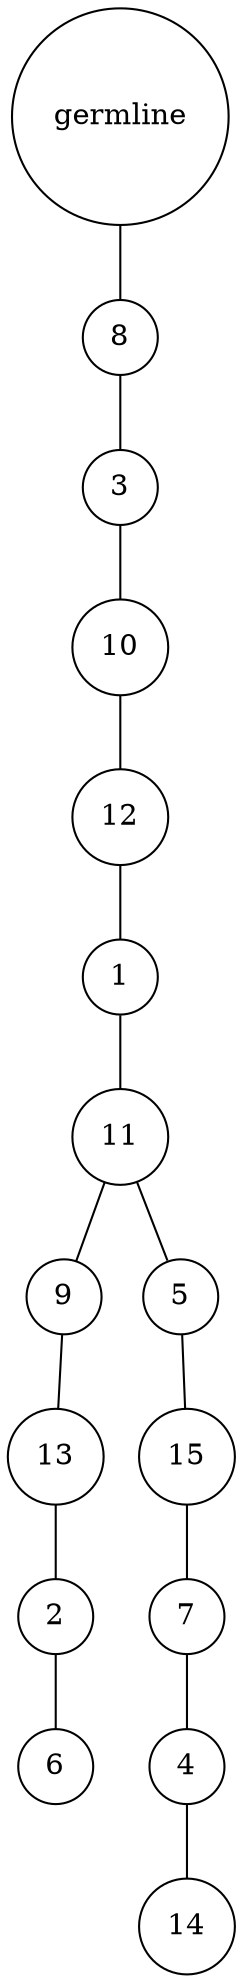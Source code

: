 graph {
	rankdir=UD;
	splines=line;
	node [shape=circle]
	"0x7f84148dbe20" [label="germline"];
	"0x7f84148dbe50" [label="8"];
	"0x7f84148dbe20" -- "0x7f84148dbe50" ;
	"0x7f84148dbe80" [label="3"];
	"0x7f84148dbe50" -- "0x7f84148dbe80" ;
	"0x7f84148dbeb0" [label="10"];
	"0x7f84148dbe80" -- "0x7f84148dbeb0" ;
	"0x7f84148dbee0" [label="12"];
	"0x7f84148dbeb0" -- "0x7f84148dbee0" ;
	"0x7f84148dbf10" [label="1"];
	"0x7f84148dbee0" -- "0x7f84148dbf10" ;
	"0x7f84148dbf40" [label="11"];
	"0x7f84148dbf10" -- "0x7f84148dbf40" ;
	"0x7f84148dbf70" [label="9"];
	"0x7f84148dbf40" -- "0x7f84148dbf70" ;
	"0x7f84148dbfa0" [label="13"];
	"0x7f84148dbf70" -- "0x7f84148dbfa0" ;
	"0x7f84148dbfd0" [label="2"];
	"0x7f84148dbfa0" -- "0x7f84148dbfd0" ;
	"0x7f843f4f0040" [label="6"];
	"0x7f84148dbfd0" -- "0x7f843f4f0040" ;
	"0x7f843f4f0070" [label="5"];
	"0x7f84148dbf40" -- "0x7f843f4f0070" ;
	"0x7f843f4f00a0" [label="15"];
	"0x7f843f4f0070" -- "0x7f843f4f00a0" ;
	"0x7f843f4f00d0" [label="7"];
	"0x7f843f4f00a0" -- "0x7f843f4f00d0" ;
	"0x7f843f4f0100" [label="4"];
	"0x7f843f4f00d0" -- "0x7f843f4f0100" ;
	"0x7f843f4f0130" [label="14"];
	"0x7f843f4f0100" -- "0x7f843f4f0130" ;
}
